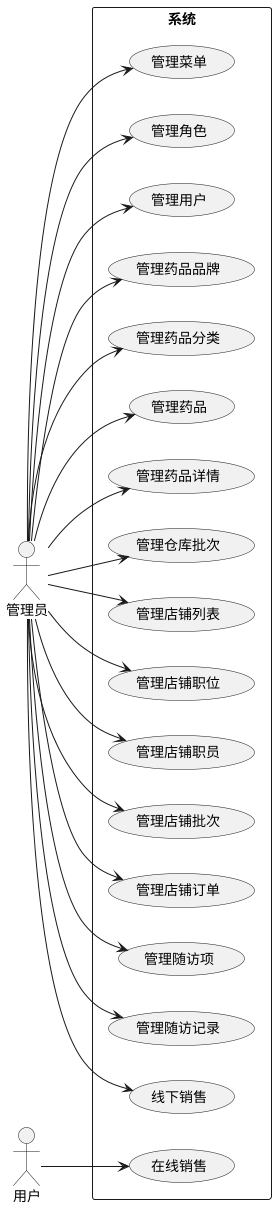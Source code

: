 @startuml
left to right direction
actor 管理员
actor 用户
rectangle 系统 {
  usecase 管理菜单
  usecase 管理角色
  usecase 管理用户
  usecase 管理药品品牌
  usecase 管理药品分类
  usecase 管理药品
  usecase 管理药品详情
  usecase 管理仓库批次
  usecase 管理店铺列表
  usecase 管理店铺职位
  usecase 管理店铺职员
  usecase 管理店铺批次
  usecase 管理店铺订单
  usecase 管理随访项
  usecase 管理随访记录
  usecase 线下销售
  usecase 在线销售

    管理员 --> 管理菜单
    管理员 --> 管理角色
    管理员 --> 管理用户
    管理员 --> 管理药品品牌
    管理员 --> 管理药品分类
    管理员 --> 管理药品
    管理员 --> 管理药品详情
    管理员 --> 管理仓库批次
    管理员 --> 管理店铺列表
    管理员 --> 管理店铺职位
    管理员 --> 管理店铺职员
    管理员 --> 管理店铺批次
    管理员 --> 管理店铺订单
    管理员 --> 管理随访项
    管理员 --> 管理随访记录
    管理员 --> 线下销售

  用户 --> 在线销售
}
@enduml
